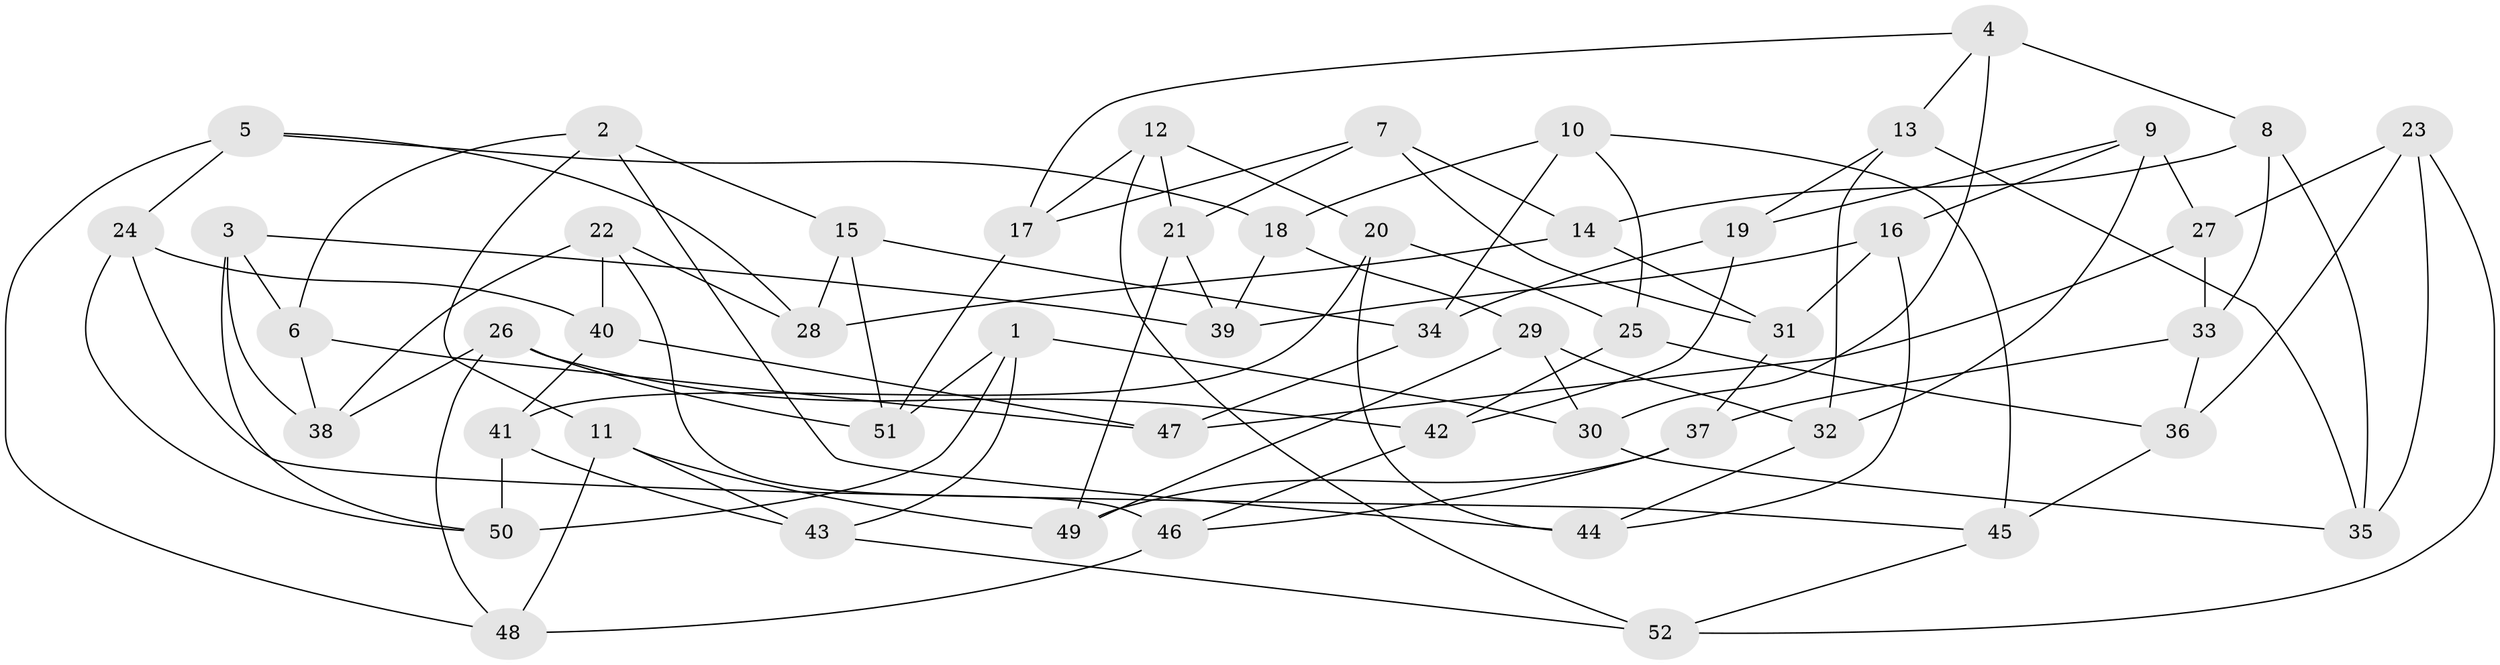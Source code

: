 // coarse degree distribution, {4: 0.5161290322580645, 6: 0.25806451612903225, 7: 0.0967741935483871, 3: 0.03225806451612903, 11: 0.03225806451612903, 8: 0.03225806451612903, 5: 0.03225806451612903}
// Generated by graph-tools (version 1.1) at 2025/20/03/04/25 18:20:55]
// undirected, 52 vertices, 104 edges
graph export_dot {
graph [start="1"]
  node [color=gray90,style=filled];
  1;
  2;
  3;
  4;
  5;
  6;
  7;
  8;
  9;
  10;
  11;
  12;
  13;
  14;
  15;
  16;
  17;
  18;
  19;
  20;
  21;
  22;
  23;
  24;
  25;
  26;
  27;
  28;
  29;
  30;
  31;
  32;
  33;
  34;
  35;
  36;
  37;
  38;
  39;
  40;
  41;
  42;
  43;
  44;
  45;
  46;
  47;
  48;
  49;
  50;
  51;
  52;
  1 -- 50;
  1 -- 30;
  1 -- 43;
  1 -- 51;
  2 -- 6;
  2 -- 44;
  2 -- 15;
  2 -- 11;
  3 -- 6;
  3 -- 50;
  3 -- 38;
  3 -- 39;
  4 -- 13;
  4 -- 17;
  4 -- 8;
  4 -- 30;
  5 -- 28;
  5 -- 48;
  5 -- 24;
  5 -- 18;
  6 -- 47;
  6 -- 38;
  7 -- 17;
  7 -- 14;
  7 -- 31;
  7 -- 21;
  8 -- 33;
  8 -- 14;
  8 -- 35;
  9 -- 32;
  9 -- 19;
  9 -- 27;
  9 -- 16;
  10 -- 45;
  10 -- 34;
  10 -- 18;
  10 -- 25;
  11 -- 43;
  11 -- 49;
  11 -- 48;
  12 -- 17;
  12 -- 20;
  12 -- 21;
  12 -- 52;
  13 -- 32;
  13 -- 35;
  13 -- 19;
  14 -- 28;
  14 -- 31;
  15 -- 28;
  15 -- 51;
  15 -- 34;
  16 -- 31;
  16 -- 44;
  16 -- 39;
  17 -- 51;
  18 -- 29;
  18 -- 39;
  19 -- 34;
  19 -- 42;
  20 -- 25;
  20 -- 41;
  20 -- 44;
  21 -- 39;
  21 -- 49;
  22 -- 28;
  22 -- 40;
  22 -- 38;
  22 -- 46;
  23 -- 27;
  23 -- 35;
  23 -- 52;
  23 -- 36;
  24 -- 40;
  24 -- 45;
  24 -- 50;
  25 -- 42;
  25 -- 36;
  26 -- 42;
  26 -- 48;
  26 -- 51;
  26 -- 38;
  27 -- 47;
  27 -- 33;
  29 -- 30;
  29 -- 49;
  29 -- 32;
  30 -- 35;
  31 -- 37;
  32 -- 44;
  33 -- 37;
  33 -- 36;
  34 -- 47;
  36 -- 45;
  37 -- 49;
  37 -- 46;
  40 -- 41;
  40 -- 47;
  41 -- 50;
  41 -- 43;
  42 -- 46;
  43 -- 52;
  45 -- 52;
  46 -- 48;
}
